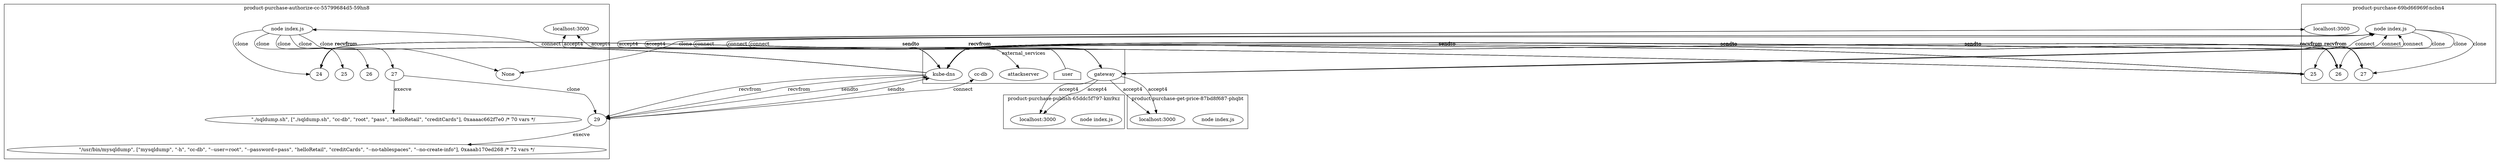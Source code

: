 digraph G {
	subgraph "cluster_ product-purchase-get-price-87bd8f687-phqbt " {
		label=" product-purchase-get-price-87bd8f687-phqbt "
		1630 [label="node index.js"]
		"product-purchase-get-price_localhost_3000" [label="localhost:3000"]
		"product-purchase-get-price_localhost_3000" [label="localhost:3000"]
	}
	subgraph "cluster_ product-purchase-publish-65ddc5f797-km9xz " {
		label=" product-purchase-publish-65ddc5f797-km9xz "
		2682 [label="node index.js"]
		"product-purchase-publish_localhost_3000" [label="localhost:3000"]
		"product-purchase-publish_localhost_3000" [label="localhost:3000"]
	}
	subgraph "cluster_ product-purchase-authorize-cc-55799684d5-59hn8 " {
		label=" product-purchase-authorize-cc-55799684d5-59hn8 "
		4080 [label="node index.js"]
		"product-purchase-authorize-cc_localhost_3000" [label="localhost:3000"]
		"product-purchase-authorize-cc_localhost_3000" [label="localhost:3000"]
		4080 -> 7414 [label=clone]
		4080 -> 7427 [label=clone]
		4080 -> 7423 [label=clone]
		4080 -> 7497 [label=clone]
		4080 -> None [label=clone]
		7414 [label=24]
		7427 [label=25]
		7423 [label=26]
		7497 [label=27]
		" product-purchase-authorize-cc-55799684d5-59hn8 _./sqldump.sh cc-db root pass helloRetail creditCards" [label="\"./sqldump.sh\", [\"./sqldump.sh\", \"cc-db\", \"root\", \"pass\", \"helloRetail\", \"creditCards\"], 0xaaaac662f7e0 /* 70 vars */"]
		7497 -> " product-purchase-authorize-cc-55799684d5-59hn8 _./sqldump.sh cc-db root pass helloRetail creditCards" [label=execve]
		7497 -> 7505 [label=clone]
		7505 [label=29]
		" product-purchase-authorize-cc-55799684d5-59hn8 _mysqldump -h cc-db --user=root --password=pass helloRetail creditCards --no-tablespaces --no-create-info" [label="\"/usr/bin/mysqldump\", [\"mysqldump\", \"-h\", \"cc-db\", \"--user=root\", \"--password=pass\", \"helloRetail\", \"creditCards\", \"--no-tablespaces\", \"--no-create-info\"], 0xaaab170ed268 /* 72 vars */"]
		7505 -> " product-purchase-authorize-cc-55799684d5-59hn8 _mysqldump -h cc-db --user=root --password=pass helloRetail creditCards --no-tablespaces --no-create-info" [label=execve]
	}
	subgraph "cluster_ product-purchase-69bd66969f-ncbn4 " {
		label=" product-purchase-69bd66969f-ncbn4 "
		5497 [label="node index.js"]
		"product-purchase_localhost_3000" [label="localhost:3000"]
		"product-purchase_localhost_3000" [label="localhost:3000"]
		5497 -> None [label=clone]
		5497 -> 7306 [label=clone]
		5497 -> 7302 [label=clone]
		5497 -> 7313 [label=clone]
		7313 [label=27]
		7306 [label=25]
		7302 [label=26]
	}
	subgraph cluster_services {
		label=external_services
		user [shape=house]
		"10.107.89.58_8080" -> "product-purchase-get-price_localhost_3000" [label=accept4]
		"10.107.89.58_8080" -> "product-purchase-get-price_localhost_3000" [label=accept4]
		"10.107.89.58_8080" -> "product-purchase-publish_localhost_3000" [label=accept4]
		"10.107.89.58_8080" -> "product-purchase-publish_localhost_3000" [label=accept4]
		"10.107.89.58_8080" -> "product-purchase-authorize-cc_localhost_3000" [label=accept4]
		"10.107.89.58_8080" -> "product-purchase-authorize-cc_localhost_3000" [label=accept4]
		"10.109.230.136_8889" [label=attackserver]
		4080 -> "10.109.230.136_8889" [label=connect dir=both]
		"10.96.0.10_53" [label="kube-dns"]
		7414 -> "10.96.0.10_53" [label=sendto]
		"10.96.0.10_53" [label="kube-dns"]
		7414 -> "10.96.0.10_53" [label=sendto]
		"10.96.0.10_53" [label="kube-dns"]
		"10.96.0.10_53" -> 7414 [label=recvfrom]
		"10.96.0.10_53" [label="kube-dns"]
		"10.96.0.10_53" -> 7414 [label=recvfrom]
		"10.96.0.10_53" [label="kube-dns"]
		7414 -> "10.96.0.10_53" [label=sendto]
		"10.96.0.10_53" [label="kube-dns"]
		7414 -> "10.96.0.10_53" [label=sendto]
		"10.96.0.10_53" [label="kube-dns"]
		"10.96.0.10_53" -> 7414 [label=recvfrom]
		"10.96.0.10_53" [label="kube-dns"]
		"10.96.0.10_53" -> 7414 [label=recvfrom]
		"10.96.0.10_53" [label="kube-dns"]
		7414 -> "10.96.0.10_53" [label=sendto]
		"10.96.0.10_53" [label="kube-dns"]
		7414 -> "10.96.0.10_53" [label=sendto]
		"10.96.0.10_53" [label="kube-dns"]
		"10.96.0.10_53" -> 7414 [label=recvfrom]
		"10.96.0.10_53" [label="kube-dns"]
		"10.96.0.10_53" -> 7414 [label=recvfrom]
		"10.96.0.10_53" [label="kube-dns"]
		7414 -> "10.96.0.10_53" [label=sendto]
		"10.96.0.10_53" [label="kube-dns"]
		7414 -> "10.96.0.10_53" [label=sendto]
		"10.96.0.10_53" [label="kube-dns"]
		"10.96.0.10_53" -> 7414 [label=recvfrom]
		"10.96.0.10_53" [label="kube-dns"]
		"10.96.0.10_53" -> 7414 [label=recvfrom]
		"10.96.0.10_53" [label="kube-dns"]
		7505 -> "10.96.0.10_53" [label=sendto]
		"10.96.0.10_53" [label="kube-dns"]
		7505 -> "10.96.0.10_53" [label=sendto]
		"10.96.0.10_53" [label="kube-dns"]
		"10.96.0.10_53" -> 7505 [label=recvfrom]
		"10.96.0.10_53" [label="kube-dns"]
		"10.96.0.10_53" -> 7505 [label=recvfrom]
		"10.97.5.117_3306" [label="cc-db"]
		7505 -> "10.97.5.117_3306" [label=connect dir=both]
		user -> "product-purchase_localhost_3000" [label=accept4]
		user -> "product-purchase_localhost_3000" [label=accept4]
		"10.107.89.58_8080" [label=gateway]
		5497 -> "10.107.89.58_8080" [label=connect dir=both]
		"10.107.89.58_8080" [label=gateway]
		5497 -> "10.107.89.58_8080" [label=connect dir=both]
		"10.107.89.58_8080" [label=gateway]
		5497 -> "10.107.89.58_8080" [label=connect dir=both]
		"10.107.89.58_8080" [label=gateway]
		5497 -> "10.107.89.58_8080" [label=connect dir=both]
		"10.107.89.58_8080" [label=gateway]
		5497 -> "10.107.89.58_8080" [label=connect dir=both]
		"10.107.89.58_8080" [label=gateway]
		5497 -> "10.107.89.58_8080" [label=connect dir=both]
		"10.96.0.10_53" [label="kube-dns"]
		7313 -> "10.96.0.10_53" [label=sendto]
		"10.96.0.10_53" [label="kube-dns"]
		7313 -> "10.96.0.10_53" [label=sendto]
		"10.96.0.10_53" [label="kube-dns"]
		"10.96.0.10_53" -> 7313 [label=recvfrom]
		"10.96.0.10_53" [label="kube-dns"]
		"10.96.0.10_53" -> 7313 [label=recvfrom]
		"10.96.0.10_53" [label="kube-dns"]
		7313 -> "10.96.0.10_53" [label=sendto]
		"10.96.0.10_53" [label="kube-dns"]
		7313 -> "10.96.0.10_53" [label=sendto]
		"10.96.0.10_53" [label="kube-dns"]
		"10.96.0.10_53" -> 7313 [label=recvfrom]
		"10.96.0.10_53" [label="kube-dns"]
		"10.96.0.10_53" -> 7313 [label=recvfrom]
		"10.96.0.10_53" [label="kube-dns"]
		7313 -> "10.96.0.10_53" [label=sendto]
		"10.96.0.10_53" [label="kube-dns"]
		7313 -> "10.96.0.10_53" [label=sendto]
		"10.96.0.10_53" [label="kube-dns"]
		"10.96.0.10_53" -> 7313 [label=recvfrom]
		"10.96.0.10_53" [label="kube-dns"]
		"10.96.0.10_53" -> 7313 [label=recvfrom]
		"10.96.0.10_53" [label="kube-dns"]
		7313 -> "10.96.0.10_53" [label=sendto]
		"10.96.0.10_53" [label="kube-dns"]
		7313 -> "10.96.0.10_53" [label=sendto]
		"10.96.0.10_53" [label="kube-dns"]
		"10.96.0.10_53" -> 7313 [label=recvfrom]
		"10.96.0.10_53" [label="kube-dns"]
		"10.96.0.10_53" -> 7313 [label=recvfrom]
		"10.96.0.10_53" [label="kube-dns"]
		7306 -> "10.96.0.10_53" [label=sendto]
		"10.96.0.10_53" [label="kube-dns"]
		7306 -> "10.96.0.10_53" [label=sendto]
		"10.96.0.10_53" [label="kube-dns"]
		"10.96.0.10_53" -> 7306 [label=recvfrom]
		"10.96.0.10_53" [label="kube-dns"]
		"10.96.0.10_53" -> 7306 [label=recvfrom]
		"10.96.0.10_53" [label="kube-dns"]
		7306 -> "10.96.0.10_53" [label=sendto]
		"10.96.0.10_53" [label="kube-dns"]
		7306 -> "10.96.0.10_53" [label=sendto]
		"10.96.0.10_53" [label="kube-dns"]
		"10.96.0.10_53" -> 7306 [label=recvfrom]
		"10.96.0.10_53" [label="kube-dns"]
		"10.96.0.10_53" -> 7306 [label=recvfrom]
		"10.96.0.10_53" [label="kube-dns"]
		7306 -> "10.96.0.10_53" [label=sendto]
		"10.96.0.10_53" [label="kube-dns"]
		7306 -> "10.96.0.10_53" [label=sendto]
		"10.96.0.10_53" [label="kube-dns"]
		"10.96.0.10_53" -> 7306 [label=recvfrom]
		"10.96.0.10_53" [label="kube-dns"]
		"10.96.0.10_53" -> 7306 [label=recvfrom]
		"10.96.0.10_53" [label="kube-dns"]
		7306 -> "10.96.0.10_53" [label=sendto]
		"10.96.0.10_53" [label="kube-dns"]
		7306 -> "10.96.0.10_53" [label=sendto]
		"10.96.0.10_53" [label="kube-dns"]
		"10.96.0.10_53" -> 7306 [label=recvfrom]
		"10.96.0.10_53" [label="kube-dns"]
		"10.96.0.10_53" -> 7306 [label=recvfrom]
		"10.96.0.10_53" [label="kube-dns"]
		7302 -> "10.96.0.10_53" [label=sendto]
		"10.96.0.10_53" [label="kube-dns"]
		7302 -> "10.96.0.10_53" [label=sendto]
		"10.96.0.10_53" [label="kube-dns"]
		"10.96.0.10_53" -> 7302 [label=recvfrom]
		"10.96.0.10_53" [label="kube-dns"]
		"10.96.0.10_53" -> 7302 [label=recvfrom]
		"10.96.0.10_53" [label="kube-dns"]
		7302 -> "10.96.0.10_53" [label=sendto]
		"10.96.0.10_53" [label="kube-dns"]
		7302 -> "10.96.0.10_53" [label=sendto]
		"10.96.0.10_53" [label="kube-dns"]
		"10.96.0.10_53" -> 7302 [label=recvfrom]
		"10.96.0.10_53" [label="kube-dns"]
		"10.96.0.10_53" -> 7302 [label=recvfrom]
		"10.96.0.10_53" [label="kube-dns"]
		7302 -> "10.96.0.10_53" [label=sendto]
		"10.96.0.10_53" [label="kube-dns"]
		7302 -> "10.96.0.10_53" [label=sendto]
		"10.96.0.10_53" [label="kube-dns"]
		"10.96.0.10_53" -> 7302 [label=recvfrom]
		"10.96.0.10_53" [label="kube-dns"]
		"10.96.0.10_53" -> 7302 [label=recvfrom]
		"10.96.0.10_53" [label="kube-dns"]
		7302 -> "10.96.0.10_53" [label=sendto]
		"10.96.0.10_53" [label="kube-dns"]
		7302 -> "10.96.0.10_53" [label=sendto]
		"10.96.0.10_53" [label="kube-dns"]
		"10.96.0.10_53" -> 7302 [label=recvfrom]
		"10.96.0.10_53" [label="kube-dns"]
		"10.96.0.10_53" -> 7302 [label=recvfrom]
		"10.96.0.10_53" [label="kube-dns"]
		7302 -> "10.96.0.10_53" [label=sendto]
		"10.96.0.10_53" [label="kube-dns"]
		7302 -> "10.96.0.10_53" [label=sendto]
		"10.96.0.10_53" [label="kube-dns"]
		"10.96.0.10_53" -> 7302 [label=recvfrom]
		"10.96.0.10_53" [label="kube-dns"]
		"10.96.0.10_53" -> 7302 [label=recvfrom]
		"10.96.0.10_53" [label="kube-dns"]
		7302 -> "10.96.0.10_53" [label=sendto]
		"10.96.0.10_53" [label="kube-dns"]
		7302 -> "10.96.0.10_53" [label=sendto]
		"10.96.0.10_53" [label="kube-dns"]
		"10.96.0.10_53" -> 7302 [label=recvfrom]
		"10.96.0.10_53" [label="kube-dns"]
		"10.96.0.10_53" -> 7302 [label=recvfrom]
		"10.96.0.10_53" [label="kube-dns"]
		7302 -> "10.96.0.10_53" [label=sendto]
		"10.96.0.10_53" [label="kube-dns"]
		7302 -> "10.96.0.10_53" [label=sendto]
		"10.96.0.10_53" [label="kube-dns"]
		"10.96.0.10_53" -> 7302 [label=recvfrom]
		"10.96.0.10_53" [label="kube-dns"]
		"10.96.0.10_53" -> 7302 [label=recvfrom]
		"10.96.0.10_53" [label="kube-dns"]
		7302 -> "10.96.0.10_53" [label=sendto]
		"10.96.0.10_53" [label="kube-dns"]
		7302 -> "10.96.0.10_53" [label=sendto]
		"10.96.0.10_53" [label="kube-dns"]
		"10.96.0.10_53" -> 7302 [label=recvfrom]
		"10.96.0.10_53" [label="kube-dns"]
		"10.96.0.10_53" -> 7302 [label=recvfrom]
	}
}
